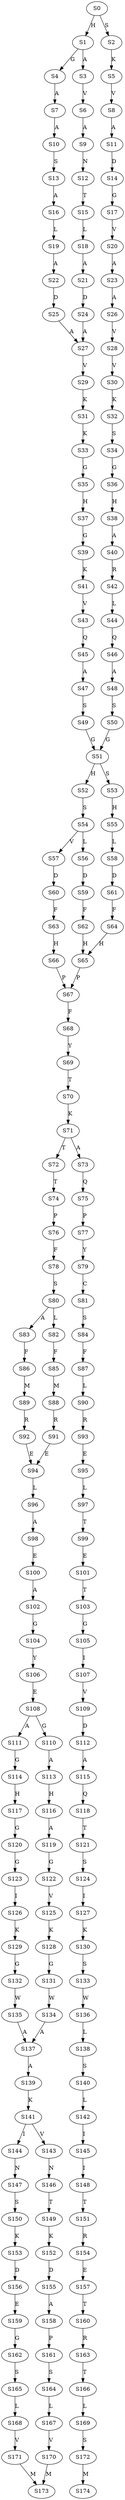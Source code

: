 strict digraph  {
	S0 -> S1 [ label = H ];
	S0 -> S2 [ label = S ];
	S1 -> S3 [ label = A ];
	S1 -> S4 [ label = G ];
	S2 -> S5 [ label = K ];
	S3 -> S6 [ label = V ];
	S4 -> S7 [ label = A ];
	S5 -> S8 [ label = V ];
	S6 -> S9 [ label = A ];
	S7 -> S10 [ label = A ];
	S8 -> S11 [ label = A ];
	S9 -> S12 [ label = N ];
	S10 -> S13 [ label = S ];
	S11 -> S14 [ label = D ];
	S12 -> S15 [ label = T ];
	S13 -> S16 [ label = A ];
	S14 -> S17 [ label = G ];
	S15 -> S18 [ label = L ];
	S16 -> S19 [ label = L ];
	S17 -> S20 [ label = V ];
	S18 -> S21 [ label = A ];
	S19 -> S22 [ label = A ];
	S20 -> S23 [ label = A ];
	S21 -> S24 [ label = D ];
	S22 -> S25 [ label = D ];
	S23 -> S26 [ label = A ];
	S24 -> S27 [ label = A ];
	S25 -> S27 [ label = A ];
	S26 -> S28 [ label = V ];
	S27 -> S29 [ label = V ];
	S28 -> S30 [ label = V ];
	S29 -> S31 [ label = K ];
	S30 -> S32 [ label = K ];
	S31 -> S33 [ label = K ];
	S32 -> S34 [ label = S ];
	S33 -> S35 [ label = G ];
	S34 -> S36 [ label = G ];
	S35 -> S37 [ label = H ];
	S36 -> S38 [ label = H ];
	S37 -> S39 [ label = G ];
	S38 -> S40 [ label = A ];
	S39 -> S41 [ label = K ];
	S40 -> S42 [ label = R ];
	S41 -> S43 [ label = V ];
	S42 -> S44 [ label = L ];
	S43 -> S45 [ label = Q ];
	S44 -> S46 [ label = Q ];
	S45 -> S47 [ label = A ];
	S46 -> S48 [ label = A ];
	S47 -> S49 [ label = S ];
	S48 -> S50 [ label = S ];
	S49 -> S51 [ label = G ];
	S50 -> S51 [ label = G ];
	S51 -> S52 [ label = H ];
	S51 -> S53 [ label = S ];
	S52 -> S54 [ label = S ];
	S53 -> S55 [ label = H ];
	S54 -> S56 [ label = L ];
	S54 -> S57 [ label = V ];
	S55 -> S58 [ label = L ];
	S56 -> S59 [ label = D ];
	S57 -> S60 [ label = D ];
	S58 -> S61 [ label = D ];
	S59 -> S62 [ label = F ];
	S60 -> S63 [ label = F ];
	S61 -> S64 [ label = F ];
	S62 -> S65 [ label = H ];
	S63 -> S66 [ label = H ];
	S64 -> S65 [ label = H ];
	S65 -> S67 [ label = P ];
	S66 -> S67 [ label = P ];
	S67 -> S68 [ label = F ];
	S68 -> S69 [ label = Y ];
	S69 -> S70 [ label = T ];
	S70 -> S71 [ label = K ];
	S71 -> S72 [ label = T ];
	S71 -> S73 [ label = A ];
	S72 -> S74 [ label = T ];
	S73 -> S75 [ label = Q ];
	S74 -> S76 [ label = P ];
	S75 -> S77 [ label = P ];
	S76 -> S78 [ label = F ];
	S77 -> S79 [ label = Y ];
	S78 -> S80 [ label = S ];
	S79 -> S81 [ label = C ];
	S80 -> S82 [ label = L ];
	S80 -> S83 [ label = A ];
	S81 -> S84 [ label = S ];
	S82 -> S85 [ label = F ];
	S83 -> S86 [ label = F ];
	S84 -> S87 [ label = F ];
	S85 -> S88 [ label = M ];
	S86 -> S89 [ label = M ];
	S87 -> S90 [ label = L ];
	S88 -> S91 [ label = R ];
	S89 -> S92 [ label = R ];
	S90 -> S93 [ label = R ];
	S91 -> S94 [ label = E ];
	S92 -> S94 [ label = E ];
	S93 -> S95 [ label = E ];
	S94 -> S96 [ label = L ];
	S95 -> S97 [ label = L ];
	S96 -> S98 [ label = A ];
	S97 -> S99 [ label = T ];
	S98 -> S100 [ label = E ];
	S99 -> S101 [ label = E ];
	S100 -> S102 [ label = A ];
	S101 -> S103 [ label = T ];
	S102 -> S104 [ label = G ];
	S103 -> S105 [ label = G ];
	S104 -> S106 [ label = Y ];
	S105 -> S107 [ label = I ];
	S106 -> S108 [ label = E ];
	S107 -> S109 [ label = V ];
	S108 -> S110 [ label = G ];
	S108 -> S111 [ label = A ];
	S109 -> S112 [ label = D ];
	S110 -> S113 [ label = A ];
	S111 -> S114 [ label = G ];
	S112 -> S115 [ label = A ];
	S113 -> S116 [ label = H ];
	S114 -> S117 [ label = H ];
	S115 -> S118 [ label = Q ];
	S116 -> S119 [ label = A ];
	S117 -> S120 [ label = G ];
	S118 -> S121 [ label = T ];
	S119 -> S122 [ label = G ];
	S120 -> S123 [ label = G ];
	S121 -> S124 [ label = S ];
	S122 -> S125 [ label = V ];
	S123 -> S126 [ label = I ];
	S124 -> S127 [ label = I ];
	S125 -> S128 [ label = K ];
	S126 -> S129 [ label = K ];
	S127 -> S130 [ label = K ];
	S128 -> S131 [ label = G ];
	S129 -> S132 [ label = G ];
	S130 -> S133 [ label = S ];
	S131 -> S134 [ label = W ];
	S132 -> S135 [ label = W ];
	S133 -> S136 [ label = W ];
	S134 -> S137 [ label = A ];
	S135 -> S137 [ label = A ];
	S136 -> S138 [ label = L ];
	S137 -> S139 [ label = A ];
	S138 -> S140 [ label = S ];
	S139 -> S141 [ label = K ];
	S140 -> S142 [ label = L ];
	S141 -> S143 [ label = V ];
	S141 -> S144 [ label = I ];
	S142 -> S145 [ label = I ];
	S143 -> S146 [ label = N ];
	S144 -> S147 [ label = N ];
	S145 -> S148 [ label = I ];
	S146 -> S149 [ label = T ];
	S147 -> S150 [ label = S ];
	S148 -> S151 [ label = T ];
	S149 -> S152 [ label = K ];
	S150 -> S153 [ label = K ];
	S151 -> S154 [ label = R ];
	S152 -> S155 [ label = D ];
	S153 -> S156 [ label = D ];
	S154 -> S157 [ label = E ];
	S155 -> S158 [ label = A ];
	S156 -> S159 [ label = E ];
	S157 -> S160 [ label = T ];
	S158 -> S161 [ label = P ];
	S159 -> S162 [ label = G ];
	S160 -> S163 [ label = R ];
	S161 -> S164 [ label = S ];
	S162 -> S165 [ label = S ];
	S163 -> S166 [ label = T ];
	S164 -> S167 [ label = L ];
	S165 -> S168 [ label = L ];
	S166 -> S169 [ label = L ];
	S167 -> S170 [ label = V ];
	S168 -> S171 [ label = V ];
	S169 -> S172 [ label = S ];
	S170 -> S173 [ label = M ];
	S171 -> S173 [ label = M ];
	S172 -> S174 [ label = M ];
}
